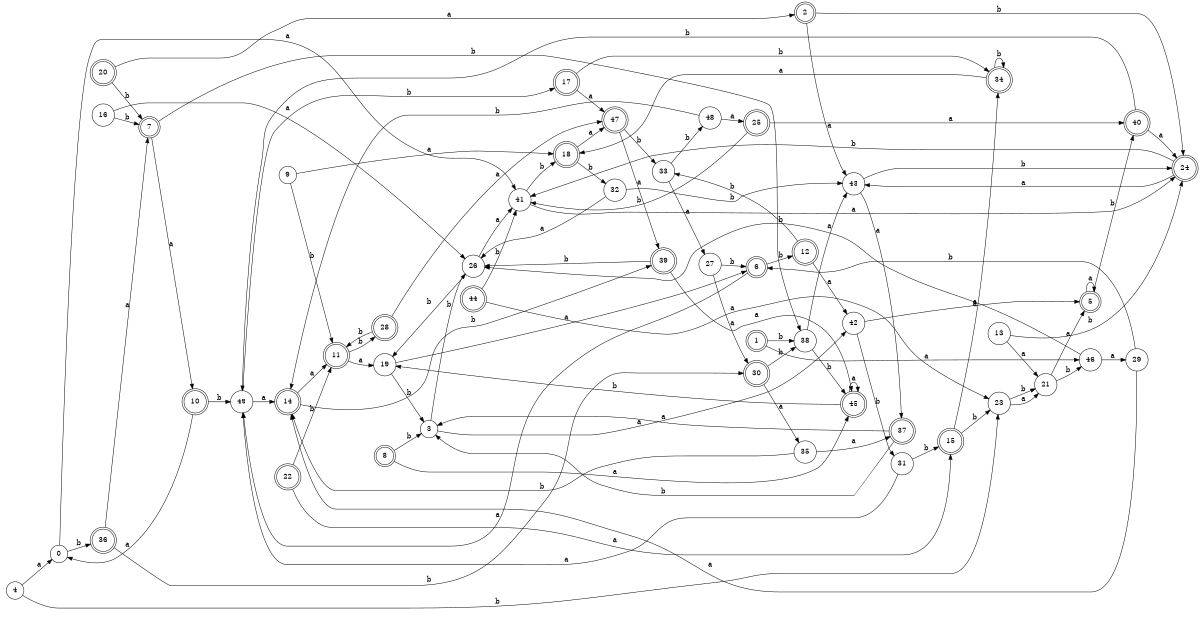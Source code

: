 digraph n40_7 {
__start0 [label="" shape="none"];

rankdir=LR;
size="8,5";

s0 [style="filled", color="black", fillcolor="white" shape="circle", label="0"];
s1 [style="rounded,filled", color="black", fillcolor="white" shape="doublecircle", label="1"];
s2 [style="rounded,filled", color="black", fillcolor="white" shape="doublecircle", label="2"];
s3 [style="filled", color="black", fillcolor="white" shape="circle", label="3"];
s4 [style="filled", color="black", fillcolor="white" shape="circle", label="4"];
s5 [style="rounded,filled", color="black", fillcolor="white" shape="doublecircle", label="5"];
s6 [style="rounded,filled", color="black", fillcolor="white" shape="doublecircle", label="6"];
s7 [style="rounded,filled", color="black", fillcolor="white" shape="doublecircle", label="7"];
s8 [style="rounded,filled", color="black", fillcolor="white" shape="doublecircle", label="8"];
s9 [style="filled", color="black", fillcolor="white" shape="circle", label="9"];
s10 [style="rounded,filled", color="black", fillcolor="white" shape="doublecircle", label="10"];
s11 [style="rounded,filled", color="black", fillcolor="white" shape="doublecircle", label="11"];
s12 [style="rounded,filled", color="black", fillcolor="white" shape="doublecircle", label="12"];
s13 [style="filled", color="black", fillcolor="white" shape="circle", label="13"];
s14 [style="rounded,filled", color="black", fillcolor="white" shape="doublecircle", label="14"];
s15 [style="rounded,filled", color="black", fillcolor="white" shape="doublecircle", label="15"];
s16 [style="filled", color="black", fillcolor="white" shape="circle", label="16"];
s17 [style="rounded,filled", color="black", fillcolor="white" shape="doublecircle", label="17"];
s18 [style="rounded,filled", color="black", fillcolor="white" shape="doublecircle", label="18"];
s19 [style="filled", color="black", fillcolor="white" shape="circle", label="19"];
s20 [style="rounded,filled", color="black", fillcolor="white" shape="doublecircle", label="20"];
s21 [style="filled", color="black", fillcolor="white" shape="circle", label="21"];
s22 [style="rounded,filled", color="black", fillcolor="white" shape="doublecircle", label="22"];
s23 [style="filled", color="black", fillcolor="white" shape="circle", label="23"];
s24 [style="rounded,filled", color="black", fillcolor="white" shape="doublecircle", label="24"];
s25 [style="rounded,filled", color="black", fillcolor="white" shape="doublecircle", label="25"];
s26 [style="filled", color="black", fillcolor="white" shape="circle", label="26"];
s27 [style="filled", color="black", fillcolor="white" shape="circle", label="27"];
s28 [style="rounded,filled", color="black", fillcolor="white" shape="doublecircle", label="28"];
s29 [style="filled", color="black", fillcolor="white" shape="circle", label="29"];
s30 [style="rounded,filled", color="black", fillcolor="white" shape="doublecircle", label="30"];
s31 [style="filled", color="black", fillcolor="white" shape="circle", label="31"];
s32 [style="filled", color="black", fillcolor="white" shape="circle", label="32"];
s33 [style="filled", color="black", fillcolor="white" shape="circle", label="33"];
s34 [style="rounded,filled", color="black", fillcolor="white" shape="doublecircle", label="34"];
s35 [style="filled", color="black", fillcolor="white" shape="circle", label="35"];
s36 [style="rounded,filled", color="black", fillcolor="white" shape="doublecircle", label="36"];
s37 [style="rounded,filled", color="black", fillcolor="white" shape="doublecircle", label="37"];
s38 [style="filled", color="black", fillcolor="white" shape="circle", label="38"];
s39 [style="rounded,filled", color="black", fillcolor="white" shape="doublecircle", label="39"];
s40 [style="rounded,filled", color="black", fillcolor="white" shape="doublecircle", label="40"];
s41 [style="filled", color="black", fillcolor="white" shape="circle", label="41"];
s42 [style="filled", color="black", fillcolor="white" shape="circle", label="42"];
s43 [style="filled", color="black", fillcolor="white" shape="circle", label="43"];
s44 [style="rounded,filled", color="black", fillcolor="white" shape="doublecircle", label="44"];
s45 [style="rounded,filled", color="black", fillcolor="white" shape="doublecircle", label="45"];
s46 [style="filled", color="black", fillcolor="white" shape="circle", label="46"];
s47 [style="rounded,filled", color="black", fillcolor="white" shape="doublecircle", label="47"];
s48 [style="filled", color="black", fillcolor="white" shape="circle", label="48"];
s49 [style="filled", color="black", fillcolor="white" shape="circle", label="49"];
s0 -> s41 [label="a"];
s0 -> s36 [label="b"];
s1 -> s46 [label="a"];
s1 -> s38 [label="b"];
s2 -> s43 [label="a"];
s2 -> s24 [label="b"];
s3 -> s42 [label="a"];
s3 -> s26 [label="b"];
s4 -> s0 [label="a"];
s4 -> s23 [label="b"];
s5 -> s5 [label="a"];
s5 -> s40 [label="b"];
s6 -> s49 [label="a"];
s6 -> s12 [label="b"];
s7 -> s10 [label="a"];
s7 -> s38 [label="b"];
s8 -> s45 [label="a"];
s8 -> s3 [label="b"];
s9 -> s18 [label="a"];
s9 -> s11 [label="b"];
s10 -> s0 [label="a"];
s10 -> s49 [label="b"];
s11 -> s19 [label="a"];
s11 -> s28 [label="b"];
s12 -> s42 [label="a"];
s12 -> s33 [label="b"];
s13 -> s21 [label="a"];
s13 -> s24 [label="b"];
s14 -> s11 [label="a"];
s14 -> s39 [label="b"];
s15 -> s34 [label="a"];
s15 -> s23 [label="b"];
s16 -> s26 [label="a"];
s16 -> s7 [label="b"];
s17 -> s47 [label="a"];
s17 -> s34 [label="b"];
s18 -> s47 [label="a"];
s18 -> s32 [label="b"];
s19 -> s6 [label="a"];
s19 -> s3 [label="b"];
s20 -> s2 [label="a"];
s20 -> s7 [label="b"];
s21 -> s5 [label="a"];
s21 -> s46 [label="b"];
s22 -> s15 [label="a"];
s22 -> s11 [label="b"];
s23 -> s21 [label="a"];
s23 -> s21 [label="b"];
s24 -> s43 [label="a"];
s24 -> s41 [label="b"];
s25 -> s40 [label="a"];
s25 -> s41 [label="b"];
s26 -> s41 [label="a"];
s26 -> s19 [label="b"];
s27 -> s30 [label="a"];
s27 -> s6 [label="b"];
s28 -> s47 [label="a"];
s28 -> s11 [label="b"];
s29 -> s14 [label="a"];
s29 -> s6 [label="b"];
s30 -> s35 [label="a"];
s30 -> s38 [label="b"];
s31 -> s49 [label="a"];
s31 -> s15 [label="b"];
s32 -> s26 [label="a"];
s32 -> s43 [label="b"];
s33 -> s27 [label="a"];
s33 -> s48 [label="b"];
s34 -> s18 [label="a"];
s34 -> s34 [label="b"];
s35 -> s37 [label="a"];
s35 -> s14 [label="b"];
s36 -> s7 [label="a"];
s36 -> s30 [label="b"];
s37 -> s3 [label="a"];
s37 -> s3 [label="b"];
s38 -> s43 [label="a"];
s38 -> s45 [label="b"];
s39 -> s45 [label="a"];
s39 -> s26 [label="b"];
s40 -> s24 [label="a"];
s40 -> s49 [label="b"];
s41 -> s24 [label="a"];
s41 -> s18 [label="b"];
s42 -> s5 [label="a"];
s42 -> s31 [label="b"];
s43 -> s37 [label="a"];
s43 -> s24 [label="b"];
s44 -> s23 [label="a"];
s44 -> s41 [label="b"];
s45 -> s45 [label="a"];
s45 -> s19 [label="b"];
s46 -> s29 [label="a"];
s46 -> s26 [label="b"];
s47 -> s39 [label="a"];
s47 -> s33 [label="b"];
s48 -> s25 [label="a"];
s48 -> s14 [label="b"];
s49 -> s14 [label="a"];
s49 -> s17 [label="b"];

}